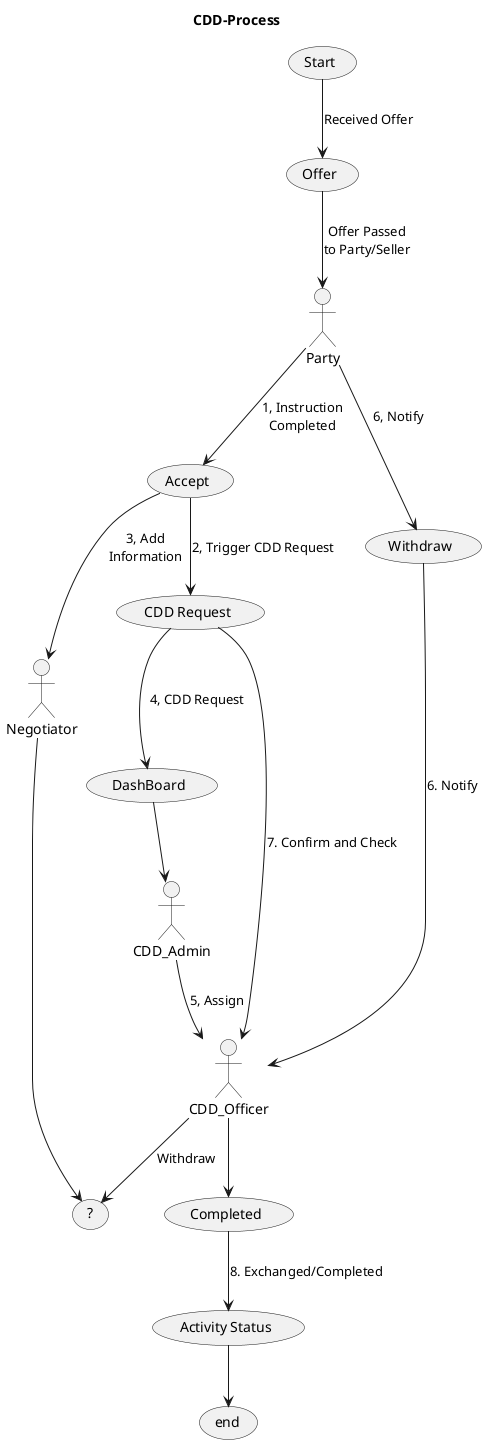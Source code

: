 @startuml CDDProcess

title CDD-Process

(Start) --> (Offer) : Received Offer
(Offer) --> Party : Offer Passed\nto Party/Seller
Party --> (Accept) : 1, Instruction\nCompleted
(Accept) --> (CDD Request) : 2, Trigger CDD Request
(Accept) --> Negotiator : 3, Add\nInformation
Negotiator --> (?)
(CDD Request) --> (DashBoard) : 4, CDD Request
(DashBoard) --> CDD_Admin
CDD_Admin --> CDD_Officer : 5, Assign
Party --> (Withdraw) : 6, Notify
(Withdraw) --> CDD_Officer : 6. Notify
(CDD Request) --> CDD_Officer : 7. Confirm and Check
CDD_Officer --> (Completed)
CDD_Officer --> (?) : Withdraw
(Completed) --> (Activity Status) : 8. Exchanged/Completed
(Activity Status) --> (end)
@enduml